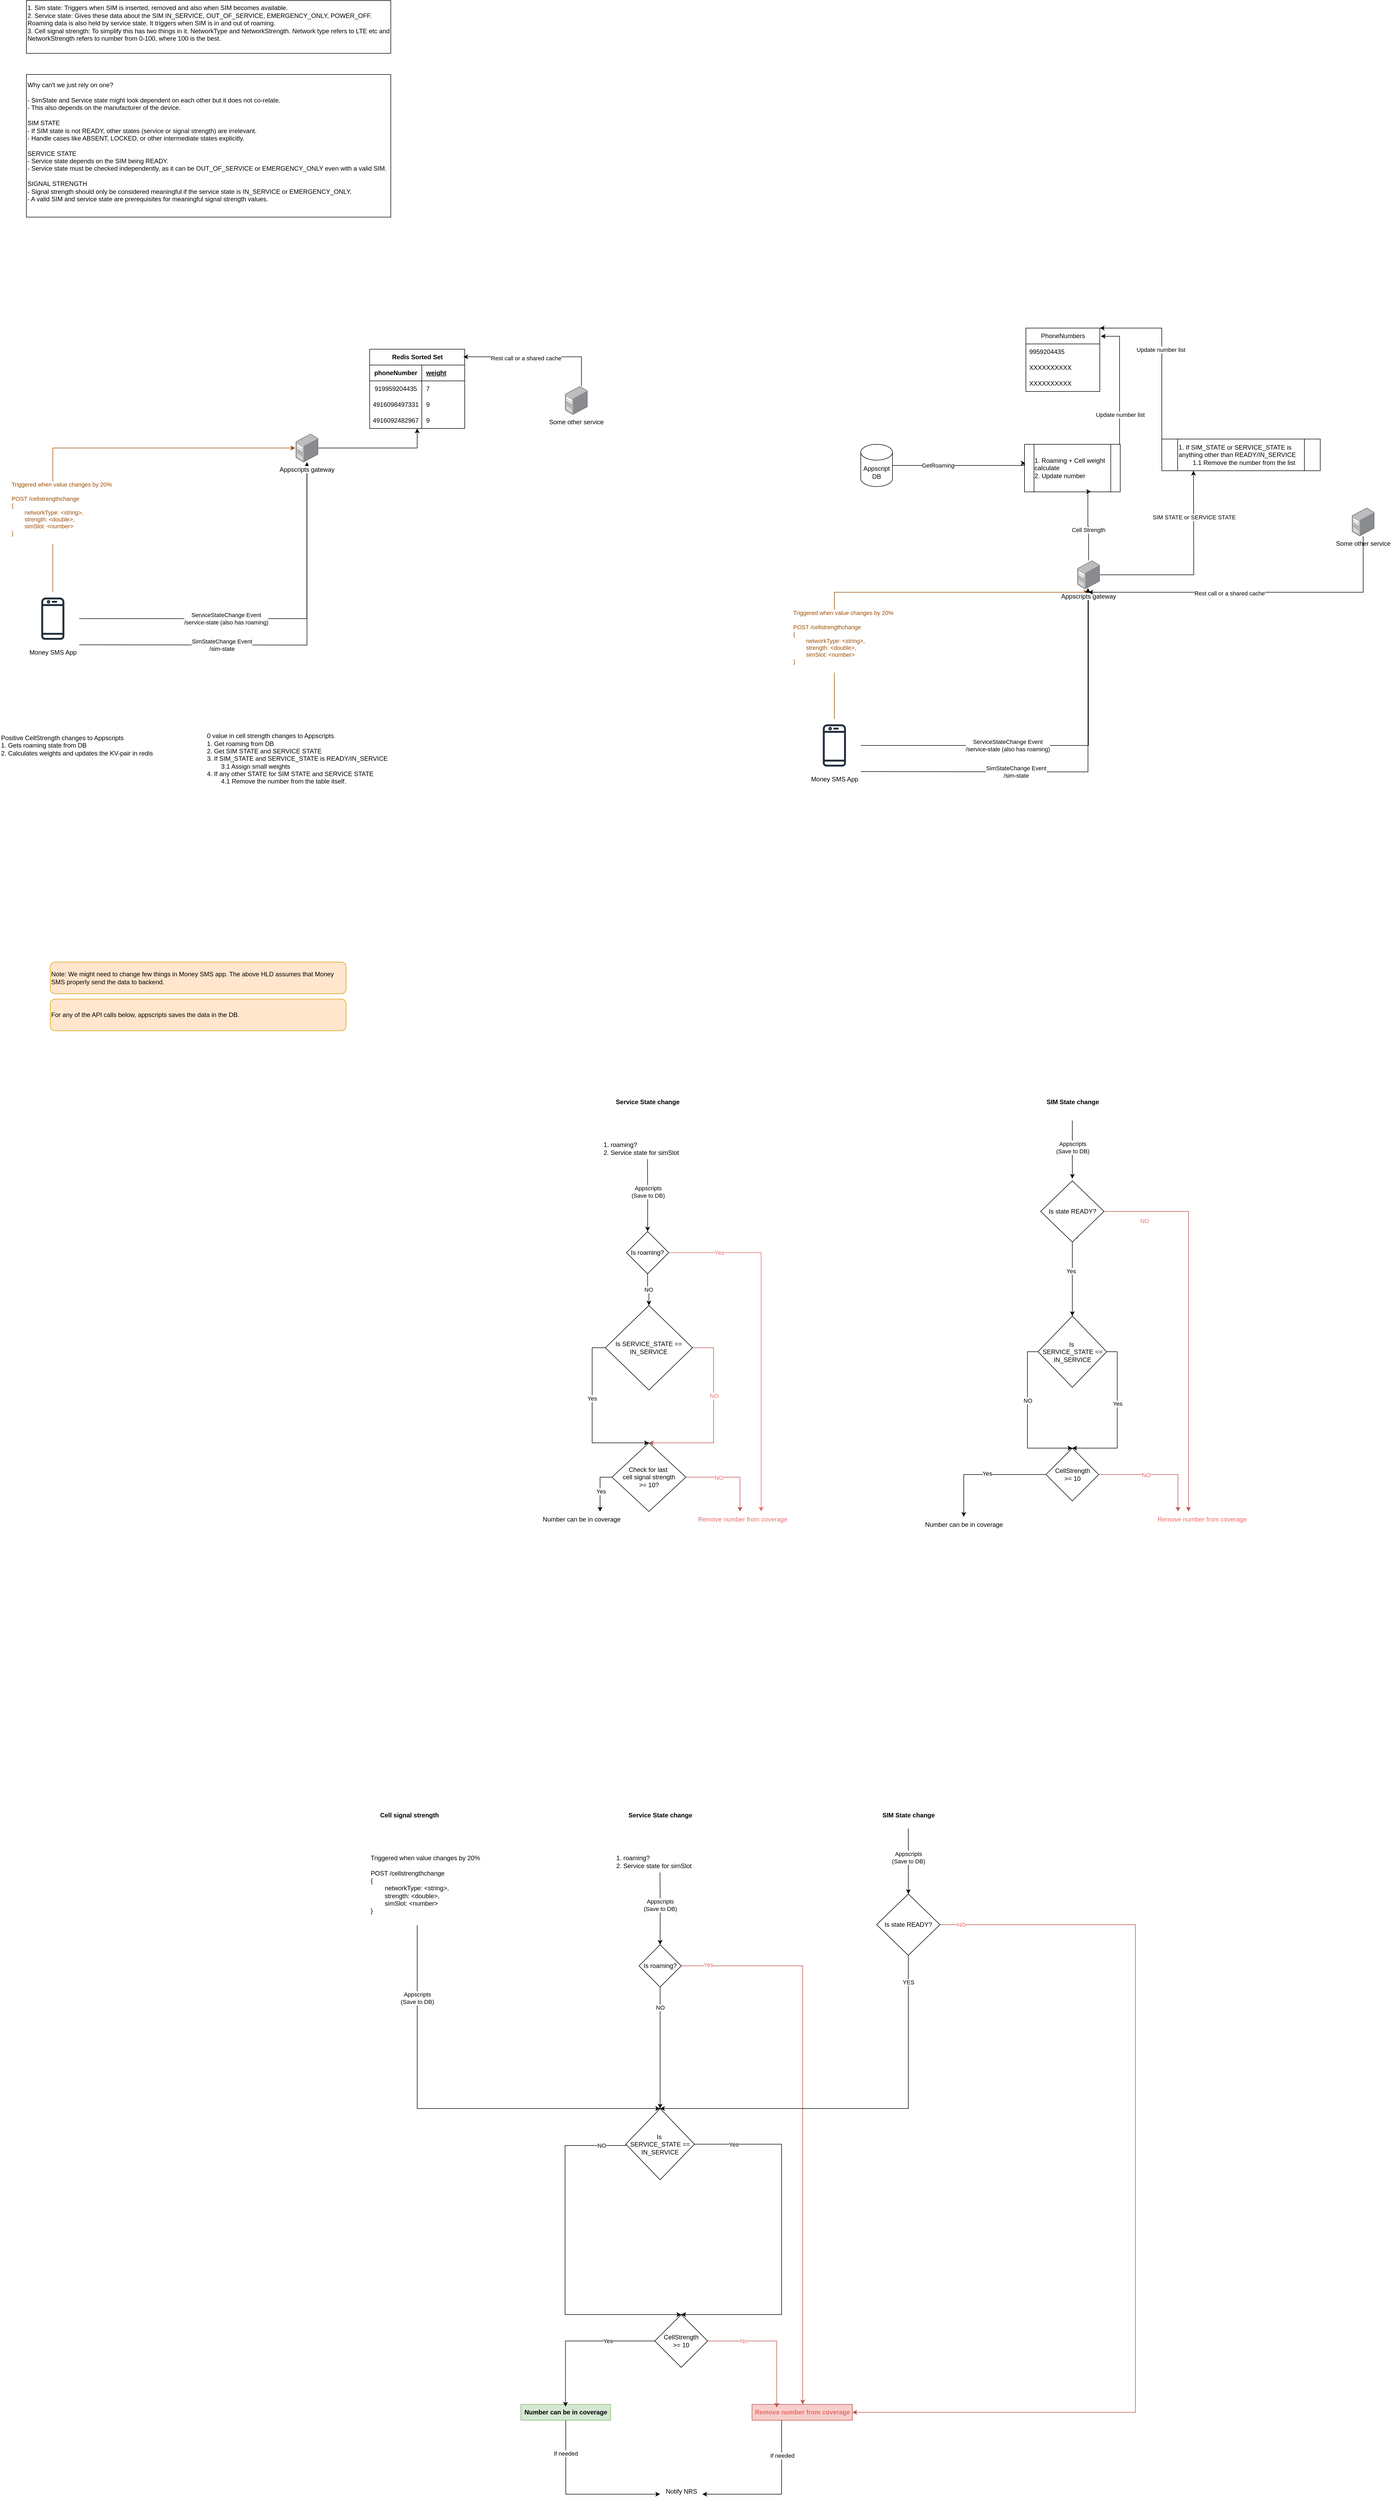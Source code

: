 <mxfile version="25.0.3">
  <diagram name="Page-1" id="AvjChgLorRrByspm1l1_">
    <mxGraphModel dx="2255" dy="2504" grid="1" gridSize="10" guides="1" tooltips="1" connect="1" arrows="1" fold="1" page="1" pageScale="1" pageWidth="827" pageHeight="1169" math="0" shadow="0">
      <root>
        <mxCell id="0" />
        <mxCell id="1" parent="0" />
        <mxCell id="H9SD5z-_cukzh-uj4NfE-2" value="" style="edgeStyle=orthogonalEdgeStyle;rounded=0;orthogonalLoop=1;jettySize=auto;html=1;fontColor=#994C00;strokeColor=#994C00;entryX=-0.023;entryY=0.5;entryDx=0;entryDy=0;entryPerimeter=0;" parent="1" target="H9SD5z-_cukzh-uj4NfE-3" edge="1">
          <mxGeometry relative="1" as="geometry">
            <mxPoint x="650" y="427" as="targetPoint" />
            <Array as="points">
              <mxPoint x="140" y="427" />
            </Array>
            <mxPoint x="140" y="700" as="sourcePoint" />
          </mxGeometry>
        </mxCell>
        <mxCell id="H9SD5z-_cukzh-uj4NfE-7" value="Triggered when value changes by 20%&lt;br&gt;&lt;br&gt;POST /cellstrengthchange&lt;br&gt;{&lt;br&gt;&amp;nbsp;&lt;span style=&quot;white-space: pre;&quot;&gt;&#x9;&lt;/span&gt;networkType: &amp;lt;string&amp;gt;,&lt;br&gt;&#x9;&lt;span style=&quot;white-space: pre;&quot;&gt;&#x9;&lt;/span&gt;strength: &amp;lt;double&amp;gt;,&lt;br&gt;&#x9;&lt;span style=&quot;white-space: pre;&quot;&gt;&#x9;&lt;/span&gt;simSlot: &amp;lt;number&amp;gt;&lt;br&gt;}&lt;div&gt;&lt;br&gt;&lt;/div&gt;" style="edgeLabel;html=1;align=left;verticalAlign=middle;resizable=0;points=[];fontColor=#994C00;" parent="H9SD5z-_cukzh-uj4NfE-2" vertex="1" connectable="0">
          <mxGeometry x="-0.574" y="2" relative="1" as="geometry">
            <mxPoint x="-78" y="5" as="offset" />
          </mxGeometry>
        </mxCell>
        <mxCell id="nSinrPZJ9kr5eliyA3m0-4" style="edgeStyle=orthogonalEdgeStyle;rounded=0;orthogonalLoop=1;jettySize=auto;html=1;" parent="1" edge="1" target="H9SD5z-_cukzh-uj4NfE-3">
          <mxGeometry relative="1" as="geometry">
            <mxPoint x="190" y="799.5" as="sourcePoint" />
            <mxPoint x="621.3" y="487.5" as="targetPoint" />
          </mxGeometry>
        </mxCell>
        <mxCell id="nSinrPZJ9kr5eliyA3m0-5" value="SimStateChange Event&lt;div&gt;/sim-state&lt;/div&gt;" style="edgeLabel;html=1;align=center;verticalAlign=middle;resizable=0;points=[];" parent="nSinrPZJ9kr5eliyA3m0-4" vertex="1" connectable="0">
          <mxGeometry x="-0.22" y="1" relative="1" as="geometry">
            <mxPoint x="-33" y="1" as="offset" />
          </mxGeometry>
        </mxCell>
        <mxCell id="nSinrPZJ9kr5eliyA3m0-7" style="edgeStyle=orthogonalEdgeStyle;rounded=0;orthogonalLoop=1;jettySize=auto;html=1;" parent="1" source="H9SD5z-_cukzh-uj4NfE-1" target="H9SD5z-_cukzh-uj4NfE-3" edge="1">
          <mxGeometry relative="1" as="geometry">
            <mxPoint x="570" y="470" as="targetPoint" />
            <Array as="points">
              <mxPoint x="621" y="750" />
            </Array>
          </mxGeometry>
        </mxCell>
        <mxCell id="nSinrPZJ9kr5eliyA3m0-8" value="ServiceStateChange Event&lt;div&gt;/service-state (also has roaming)&lt;/div&gt;" style="edgeLabel;html=1;align=center;verticalAlign=middle;resizable=0;points=[];" parent="nSinrPZJ9kr5eliyA3m0-7" vertex="1" connectable="0">
          <mxGeometry x="-0.515" y="3" relative="1" as="geometry">
            <mxPoint x="101" y="3" as="offset" />
          </mxGeometry>
        </mxCell>
        <mxCell id="H9SD5z-_cukzh-uj4NfE-1" value="Money SMS App" style="sketch=0;outlineConnect=0;gradientColor=none;strokeColor=#232F3E;fillColor=#ffffff;dashed=0;verticalLabelPosition=bottom;verticalAlign=top;align=center;html=1;aspect=fixed;shape=mxgraph.aws4.resourceIcon;resIcon=mxgraph.aws4.mobile_client;" parent="1" vertex="1">
          <mxGeometry x="90" y="700" width="100" height="100" as="geometry" />
        </mxCell>
        <mxCell id="nSinrPZJ9kr5eliyA3m0-9" style="edgeStyle=orthogonalEdgeStyle;rounded=0;orthogonalLoop=1;jettySize=auto;html=1;" parent="1" source="H9SD5z-_cukzh-uj4NfE-3" target="nSinrPZJ9kr5eliyA3m0-10" edge="1">
          <mxGeometry relative="1" as="geometry">
            <mxPoint x="621.3" y="290" as="targetPoint" />
          </mxGeometry>
        </mxCell>
        <mxCell id="H9SD5z-_cukzh-uj4NfE-3" value="Appscripts gateway" style="image;points=[];aspect=fixed;html=1;align=center;shadow=0;dashed=0;image=img/lib/allied_telesis/computer_and_terminals/Server_Desktop.svg;" parent="1" vertex="1">
          <mxGeometry x="600" y="400" width="42.6" height="54" as="geometry" />
        </mxCell>
        <mxCell id="nSinrPZJ9kr5eliyA3m0-1" value="&lt;div&gt;1. Sim state: Triggers when SIM is inserted, removed and also when SIM becomes available.&lt;/div&gt;&lt;div&gt;2. Service state: Gives these data about the SIM&amp;nbsp;IN_SERVICE, OUT_OF_SERVICE, EMERGENCY_ONLY, POWER_OFF. Roaming data is also held by service state. It triggers when SIM is in and out of roaming.&lt;/div&gt;&lt;div&gt;3. Cell signal strength: To simplify this has two things in it. NetworkType and NetworkStrength. Network type refers to LTE etc and NetworkStrength refers to number from 0-100, where 100 is the best.&lt;/div&gt;&lt;div&gt;&lt;br&gt;&lt;/div&gt;" style="rounded=0;whiteSpace=wrap;html=1;align=left;glass=0;shadow=0;" parent="1" vertex="1">
          <mxGeometry x="90" y="-420" width="690" height="100" as="geometry" />
        </mxCell>
        <mxCell id="nSinrPZJ9kr5eliyA3m0-2" value="&lt;span style=&quot;&quot;&gt;Why can&#39;t we just rely on one?&lt;/span&gt;&lt;br style=&quot;&quot;&gt;&lt;br style=&quot;&quot;&gt;&lt;span style=&quot;&quot;&gt;- SimState and Service state might look dependent on each other but it does not co-relate.&amp;nbsp;&lt;/span&gt;&lt;div style=&quot;&quot;&gt;- This also depends on the manufacturer of the device.&amp;nbsp;&lt;/div&gt;&lt;div style=&quot;&quot;&gt;&lt;div&gt;&lt;span style=&quot;background-color: initial;&quot;&gt;&lt;br&gt;&lt;/span&gt;&lt;/div&gt;&lt;div&gt;&lt;span style=&quot;background-color: initial;&quot;&gt;SIM STATE&lt;/span&gt;&lt;/div&gt;&lt;div&gt;&lt;span style=&quot;background-color: initial;&quot;&gt;- If SIM state is not READY, other states (service or signal strength) are irrelevant.&lt;/span&gt;&lt;/div&gt;&lt;div&gt;&lt;span style=&quot;white-space: normal;&quot;&gt;- Handle cases like ABSENT, LOCKED, or other intermediate states explicitly.&lt;/span&gt;&lt;/div&gt;&lt;div&gt;&lt;br&gt;SERVICE STATE&lt;/div&gt;&lt;div&gt;&lt;span style=&quot;white-space: normal;&quot;&gt;- Service state depends on the SIM being READY.&lt;/span&gt;&lt;/div&gt;&lt;div&gt;&lt;span style=&quot;white-space: normal;&quot;&gt;- Service state must be checked independently, as it can be OUT_OF_SERVICE or EMERGENCY_ONLY even with a valid SIM.&lt;/span&gt;&lt;/div&gt;&lt;div&gt;&lt;span style=&quot;white-space: normal;&quot;&gt;&lt;br&gt;&lt;/span&gt;&lt;/div&gt;&lt;div&gt;SIGNAL STRENGTH&lt;/div&gt;&lt;div&gt;&lt;span style=&quot;white-space: normal;&quot;&gt;- Signal strength should only be considered meaningful if the service state is IN_SERVICE or EMERGENCY_ONLY.&lt;/span&gt;&lt;/div&gt;&lt;div&gt;&lt;span style=&quot;white-space: normal;&quot;&gt;- A valid SIM and service state are prerequisites for meaningful signal strength values.&lt;/span&gt;&lt;/div&gt;&lt;/div&gt;&lt;div style=&quot;&quot;&gt;&lt;br&gt;&lt;/div&gt;" style="rounded=0;whiteSpace=wrap;html=1;align=left;" parent="1" vertex="1">
          <mxGeometry x="90" y="-280" width="690" height="270" as="geometry" />
        </mxCell>
        <mxCell id="nSinrPZJ9kr5eliyA3m0-10" value="Redis Sorted Set" style="shape=table;startSize=30;container=1;collapsible=1;childLayout=tableLayout;fixedRows=1;rowLines=0;fontStyle=1;align=center;resizeLast=1;html=1;" parent="1" vertex="1">
          <mxGeometry x="740" y="240" width="180" height="150" as="geometry" />
        </mxCell>
        <mxCell id="nSinrPZJ9kr5eliyA3m0-11" value="" style="shape=tableRow;horizontal=0;startSize=0;swimlaneHead=0;swimlaneBody=0;fillColor=none;collapsible=0;dropTarget=0;points=[[0,0.5],[1,0.5]];portConstraint=eastwest;top=0;left=0;right=0;bottom=1;" parent="nSinrPZJ9kr5eliyA3m0-10" vertex="1">
          <mxGeometry y="30" width="180" height="30" as="geometry" />
        </mxCell>
        <mxCell id="nSinrPZJ9kr5eliyA3m0-12" value="phoneNumber" style="shape=partialRectangle;connectable=0;fillColor=none;top=0;left=0;bottom=0;right=0;fontStyle=1;overflow=hidden;whiteSpace=wrap;html=1;" parent="nSinrPZJ9kr5eliyA3m0-11" vertex="1">
          <mxGeometry width="98.7" height="30" as="geometry">
            <mxRectangle width="98.7" height="30" as="alternateBounds" />
          </mxGeometry>
        </mxCell>
        <mxCell id="nSinrPZJ9kr5eliyA3m0-13" value="weight" style="shape=partialRectangle;connectable=0;fillColor=none;top=0;left=0;bottom=0;right=0;align=left;spacingLeft=6;fontStyle=5;overflow=hidden;whiteSpace=wrap;html=1;" parent="nSinrPZJ9kr5eliyA3m0-11" vertex="1">
          <mxGeometry x="98.7" width="81.3" height="30" as="geometry">
            <mxRectangle width="81.3" height="30" as="alternateBounds" />
          </mxGeometry>
        </mxCell>
        <mxCell id="nSinrPZJ9kr5eliyA3m0-14" value="" style="shape=tableRow;horizontal=0;startSize=0;swimlaneHead=0;swimlaneBody=0;fillColor=none;collapsible=0;dropTarget=0;points=[[0,0.5],[1,0.5]];portConstraint=eastwest;top=0;left=0;right=0;bottom=0;" parent="nSinrPZJ9kr5eliyA3m0-10" vertex="1">
          <mxGeometry y="60" width="180" height="30" as="geometry" />
        </mxCell>
        <mxCell id="nSinrPZJ9kr5eliyA3m0-15" value="919959204435" style="shape=partialRectangle;connectable=0;fillColor=none;top=0;left=0;bottom=0;right=0;editable=1;overflow=hidden;whiteSpace=wrap;html=1;" parent="nSinrPZJ9kr5eliyA3m0-14" vertex="1">
          <mxGeometry width="98.7" height="30" as="geometry">
            <mxRectangle width="98.7" height="30" as="alternateBounds" />
          </mxGeometry>
        </mxCell>
        <mxCell id="nSinrPZJ9kr5eliyA3m0-16" value="7" style="shape=partialRectangle;connectable=0;fillColor=none;top=0;left=0;bottom=0;right=0;align=left;spacingLeft=6;overflow=hidden;whiteSpace=wrap;html=1;" parent="nSinrPZJ9kr5eliyA3m0-14" vertex="1">
          <mxGeometry x="98.7" width="81.3" height="30" as="geometry">
            <mxRectangle width="81.3" height="30" as="alternateBounds" />
          </mxGeometry>
        </mxCell>
        <mxCell id="nSinrPZJ9kr5eliyA3m0-17" value="" style="shape=tableRow;horizontal=0;startSize=0;swimlaneHead=0;swimlaneBody=0;fillColor=none;collapsible=0;dropTarget=0;points=[[0,0.5],[1,0.5]];portConstraint=eastwest;top=0;left=0;right=0;bottom=0;" parent="nSinrPZJ9kr5eliyA3m0-10" vertex="1">
          <mxGeometry y="90" width="180" height="30" as="geometry" />
        </mxCell>
        <mxCell id="nSinrPZJ9kr5eliyA3m0-18" value="4916098497331" style="shape=partialRectangle;connectable=0;fillColor=none;top=0;left=0;bottom=0;right=0;editable=1;overflow=hidden;whiteSpace=wrap;html=1;" parent="nSinrPZJ9kr5eliyA3m0-17" vertex="1">
          <mxGeometry width="98.7" height="30" as="geometry">
            <mxRectangle width="98.7" height="30" as="alternateBounds" />
          </mxGeometry>
        </mxCell>
        <mxCell id="nSinrPZJ9kr5eliyA3m0-19" value="9" style="shape=partialRectangle;connectable=0;fillColor=none;top=0;left=0;bottom=0;right=0;align=left;spacingLeft=6;overflow=hidden;whiteSpace=wrap;html=1;" parent="nSinrPZJ9kr5eliyA3m0-17" vertex="1">
          <mxGeometry x="98.7" width="81.3" height="30" as="geometry">
            <mxRectangle width="81.3" height="30" as="alternateBounds" />
          </mxGeometry>
        </mxCell>
        <mxCell id="nSinrPZJ9kr5eliyA3m0-20" value="" style="shape=tableRow;horizontal=0;startSize=0;swimlaneHead=0;swimlaneBody=0;fillColor=none;collapsible=0;dropTarget=0;points=[[0,0.5],[1,0.5]];portConstraint=eastwest;top=0;left=0;right=0;bottom=0;" parent="nSinrPZJ9kr5eliyA3m0-10" vertex="1">
          <mxGeometry y="120" width="180" height="30" as="geometry" />
        </mxCell>
        <mxCell id="nSinrPZJ9kr5eliyA3m0-21" value="4916092482967" style="shape=partialRectangle;connectable=0;fillColor=none;top=0;left=0;bottom=0;right=0;editable=1;overflow=hidden;whiteSpace=wrap;html=1;" parent="nSinrPZJ9kr5eliyA3m0-20" vertex="1">
          <mxGeometry width="98.7" height="30" as="geometry">
            <mxRectangle width="98.7" height="30" as="alternateBounds" />
          </mxGeometry>
        </mxCell>
        <mxCell id="nSinrPZJ9kr5eliyA3m0-22" value="9" style="shape=partialRectangle;connectable=0;fillColor=none;top=0;left=0;bottom=0;right=0;align=left;spacingLeft=6;overflow=hidden;whiteSpace=wrap;html=1;" parent="nSinrPZJ9kr5eliyA3m0-20" vertex="1">
          <mxGeometry x="98.7" width="81.3" height="30" as="geometry">
            <mxRectangle width="81.3" height="30" as="alternateBounds" />
          </mxGeometry>
        </mxCell>
        <mxCell id="nSinrPZJ9kr5eliyA3m0-23" value="Some other service" style="image;points=[];aspect=fixed;html=1;align=center;shadow=0;dashed=0;image=img/lib/allied_telesis/computer_and_terminals/Server_Desktop.svg;" parent="1" vertex="1">
          <mxGeometry x="1110" y="310" width="42.6" height="54" as="geometry" />
        </mxCell>
        <mxCell id="nSinrPZJ9kr5eliyA3m0-24" style="edgeStyle=orthogonalEdgeStyle;rounded=0;orthogonalLoop=1;jettySize=auto;html=1;entryX=0.985;entryY=0.096;entryDx=0;entryDy=0;entryPerimeter=0;" parent="1" source="nSinrPZJ9kr5eliyA3m0-23" target="nSinrPZJ9kr5eliyA3m0-10" edge="1">
          <mxGeometry relative="1" as="geometry">
            <Array as="points">
              <mxPoint x="1141" y="254" />
            </Array>
          </mxGeometry>
        </mxCell>
        <mxCell id="nSinrPZJ9kr5eliyA3m0-25" value="Rest call or a shared cache" style="edgeLabel;html=1;align=center;verticalAlign=middle;resizable=0;points=[];" parent="nSinrPZJ9kr5eliyA3m0-24" vertex="1" connectable="0">
          <mxGeometry x="0.15" y="2" relative="1" as="geometry">
            <mxPoint as="offset" />
          </mxGeometry>
        </mxCell>
        <mxCell id="FJ7R4VYDQQkWekEegoId-1" value="" style="edgeStyle=orthogonalEdgeStyle;rounded=0;orthogonalLoop=1;jettySize=auto;html=1;fontColor=#994C00;strokeColor=#994C00;" edge="1" parent="1">
          <mxGeometry relative="1" as="geometry">
            <mxPoint x="2101" y="700" as="targetPoint" />
            <Array as="points">
              <mxPoint x="1620" y="700" />
            </Array>
            <mxPoint x="1620" y="940" as="sourcePoint" />
          </mxGeometry>
        </mxCell>
        <mxCell id="FJ7R4VYDQQkWekEegoId-2" value="Triggered when value changes by 20%&lt;br&gt;&lt;br&gt;POST /cellstrengthchange&lt;br&gt;{&lt;br&gt;&amp;nbsp;&lt;span style=&quot;white-space: pre;&quot;&gt;&#x9;&lt;/span&gt;networkType: &amp;lt;string&amp;gt;,&lt;br&gt;&#x9;&lt;span style=&quot;white-space: pre;&quot;&gt;&#x9;&lt;/span&gt;strength: &amp;lt;double&amp;gt;,&lt;br&gt;&#x9;&lt;span style=&quot;white-space: pre;&quot;&gt;&#x9;&lt;/span&gt;simSlot: &amp;lt;number&amp;gt;&lt;br&gt;}&lt;div&gt;&lt;br&gt;&lt;/div&gt;" style="edgeLabel;html=1;align=left;verticalAlign=middle;resizable=0;points=[];fontColor=#994C00;" vertex="1" connectable="0" parent="FJ7R4VYDQQkWekEegoId-1">
          <mxGeometry x="-0.574" y="2" relative="1" as="geometry">
            <mxPoint x="-78" y="5" as="offset" />
          </mxGeometry>
        </mxCell>
        <mxCell id="FJ7R4VYDQQkWekEegoId-3" style="edgeStyle=orthogonalEdgeStyle;rounded=0;orthogonalLoop=1;jettySize=auto;html=1;entryX=0.474;entryY=0.962;entryDx=0;entryDy=0;entryPerimeter=0;" edge="1" parent="1" target="FJ7R4VYDQQkWekEegoId-9">
          <mxGeometry relative="1" as="geometry">
            <mxPoint x="1670" y="1039.5" as="sourcePoint" />
            <mxPoint x="2101.3" y="727.5" as="targetPoint" />
          </mxGeometry>
        </mxCell>
        <mxCell id="FJ7R4VYDQQkWekEegoId-4" value="SimStateChange Event&lt;div&gt;/sim-state&lt;/div&gt;" style="edgeLabel;html=1;align=center;verticalAlign=middle;resizable=0;points=[];" vertex="1" connectable="0" parent="FJ7R4VYDQQkWekEegoId-3">
          <mxGeometry x="-0.22" y="1" relative="1" as="geometry">
            <mxPoint x="-10" y="1" as="offset" />
          </mxGeometry>
        </mxCell>
        <mxCell id="FJ7R4VYDQQkWekEegoId-5" style="edgeStyle=orthogonalEdgeStyle;rounded=0;orthogonalLoop=1;jettySize=auto;html=1;" edge="1" parent="1" source="FJ7R4VYDQQkWekEegoId-7" target="FJ7R4VYDQQkWekEegoId-9">
          <mxGeometry relative="1" as="geometry">
            <mxPoint x="2050" y="710" as="targetPoint" />
            <Array as="points">
              <mxPoint x="2101" y="990" />
            </Array>
          </mxGeometry>
        </mxCell>
        <mxCell id="FJ7R4VYDQQkWekEegoId-6" value="ServiceStateChange Event&lt;div&gt;/service-state (also has roaming)&lt;/div&gt;" style="edgeLabel;html=1;align=center;verticalAlign=middle;resizable=0;points=[];" vertex="1" connectable="0" parent="FJ7R4VYDQQkWekEegoId-5">
          <mxGeometry x="-0.515" y="3" relative="1" as="geometry">
            <mxPoint x="101" y="3" as="offset" />
          </mxGeometry>
        </mxCell>
        <mxCell id="FJ7R4VYDQQkWekEegoId-7" value="Money SMS App" style="sketch=0;outlineConnect=0;gradientColor=none;strokeColor=#232F3E;fillColor=#ffffff;dashed=0;verticalLabelPosition=bottom;verticalAlign=top;align=center;html=1;aspect=fixed;shape=mxgraph.aws4.resourceIcon;resIcon=mxgraph.aws4.mobile_client;" vertex="1" parent="1">
          <mxGeometry x="1570" y="940" width="100" height="100" as="geometry" />
        </mxCell>
        <mxCell id="FJ7R4VYDQQkWekEegoId-48" style="edgeStyle=orthogonalEdgeStyle;rounded=0;orthogonalLoop=1;jettySize=auto;html=1;" edge="1" parent="1" source="FJ7R4VYDQQkWekEegoId-9">
          <mxGeometry relative="1" as="geometry">
            <mxPoint x="2300" y="470" as="targetPoint" />
          </mxGeometry>
        </mxCell>
        <mxCell id="FJ7R4VYDQQkWekEegoId-50" value="SIM STATE or SERVICE STATE" style="edgeLabel;html=1;align=center;verticalAlign=middle;resizable=0;points=[];" vertex="1" connectable="0" parent="FJ7R4VYDQQkWekEegoId-48">
          <mxGeometry x="0.532" y="-1" relative="1" as="geometry">
            <mxPoint as="offset" />
          </mxGeometry>
        </mxCell>
        <mxCell id="FJ7R4VYDQQkWekEegoId-9" value="Appscripts gateway" style="image;points=[];aspect=fixed;html=1;align=center;shadow=0;dashed=0;image=img/lib/allied_telesis/computer_and_terminals/Server_Desktop.svg;" vertex="1" parent="1">
          <mxGeometry x="2080" y="640" width="42.6" height="54" as="geometry" />
        </mxCell>
        <mxCell id="FJ7R4VYDQQkWekEegoId-23" value="Some other service" style="image;points=[];aspect=fixed;html=1;align=center;shadow=0;dashed=0;image=img/lib/allied_telesis/computer_and_terminals/Server_Desktop.svg;" vertex="1" parent="1">
          <mxGeometry x="2600" y="540" width="42.6" height="54" as="geometry" />
        </mxCell>
        <mxCell id="FJ7R4VYDQQkWekEegoId-24" style="edgeStyle=orthogonalEdgeStyle;rounded=0;orthogonalLoop=1;jettySize=auto;html=1;" edge="1" parent="1" source="FJ7R4VYDQQkWekEegoId-23">
          <mxGeometry relative="1" as="geometry">
            <Array as="points">
              <mxPoint x="2621" y="700" />
            </Array>
            <mxPoint x="2101" y="700" as="targetPoint" />
          </mxGeometry>
        </mxCell>
        <mxCell id="FJ7R4VYDQQkWekEegoId-25" value="Rest call or a shared cache" style="edgeLabel;html=1;align=center;verticalAlign=middle;resizable=0;points=[];" vertex="1" connectable="0" parent="FJ7R4VYDQQkWekEegoId-24">
          <mxGeometry x="0.15" y="2" relative="1" as="geometry">
            <mxPoint as="offset" />
          </mxGeometry>
        </mxCell>
        <mxCell id="FJ7R4VYDQQkWekEegoId-27" value="PhoneNumbers" style="swimlane;fontStyle=0;childLayout=stackLayout;horizontal=1;startSize=30;horizontalStack=0;resizeParent=1;resizeParentMax=0;resizeLast=0;collapsible=1;marginBottom=0;whiteSpace=wrap;html=1;" vertex="1" parent="1">
          <mxGeometry x="1982.6" y="200" width="140" height="120" as="geometry" />
        </mxCell>
        <mxCell id="FJ7R4VYDQQkWekEegoId-28" value="9959204435" style="text;strokeColor=none;fillColor=none;align=left;verticalAlign=middle;spacingLeft=4;spacingRight=4;overflow=hidden;points=[[0,0.5],[1,0.5]];portConstraint=eastwest;rotatable=0;whiteSpace=wrap;html=1;" vertex="1" parent="FJ7R4VYDQQkWekEegoId-27">
          <mxGeometry y="30" width="140" height="30" as="geometry" />
        </mxCell>
        <mxCell id="FJ7R4VYDQQkWekEegoId-29" value="XXXXXXXXXX" style="text;strokeColor=none;fillColor=none;align=left;verticalAlign=middle;spacingLeft=4;spacingRight=4;overflow=hidden;points=[[0,0.5],[1,0.5]];portConstraint=eastwest;rotatable=0;whiteSpace=wrap;html=1;" vertex="1" parent="FJ7R4VYDQQkWekEegoId-27">
          <mxGeometry y="60" width="140" height="30" as="geometry" />
        </mxCell>
        <mxCell id="FJ7R4VYDQQkWekEegoId-30" value="XXXXXXXXXX" style="text;strokeColor=none;fillColor=none;align=left;verticalAlign=middle;spacingLeft=4;spacingRight=4;overflow=hidden;points=[[0,0.5],[1,0.5]];portConstraint=eastwest;rotatable=0;whiteSpace=wrap;html=1;" vertex="1" parent="FJ7R4VYDQQkWekEegoId-27">
          <mxGeometry y="90" width="140" height="30" as="geometry" />
        </mxCell>
        <mxCell id="FJ7R4VYDQQkWekEegoId-32" style="edgeStyle=orthogonalEdgeStyle;rounded=0;orthogonalLoop=1;jettySize=auto;html=1;entryX=0.011;entryY=0.394;entryDx=0;entryDy=0;entryPerimeter=0;" edge="1" parent="1" source="FJ7R4VYDQQkWekEegoId-31" target="FJ7R4VYDQQkWekEegoId-33">
          <mxGeometry relative="1" as="geometry">
            <mxPoint x="2120" y="550" as="targetPoint" />
            <Array as="points">
              <mxPoint x="1979" y="460" />
              <mxPoint x="1979" y="456" />
            </Array>
          </mxGeometry>
        </mxCell>
        <mxCell id="FJ7R4VYDQQkWekEegoId-34" value="GetRoaming" style="edgeLabel;html=1;align=center;verticalAlign=middle;resizable=0;points=[];" vertex="1" connectable="0" parent="FJ7R4VYDQQkWekEegoId-32">
          <mxGeometry x="-0.147" relative="1" as="geometry">
            <mxPoint x="-24" as="offset" />
          </mxGeometry>
        </mxCell>
        <mxCell id="FJ7R4VYDQQkWekEegoId-31" value="Appscript DB" style="shape=cylinder3;whiteSpace=wrap;html=1;boundedLbl=1;backgroundOutline=1;size=15;" vertex="1" parent="1">
          <mxGeometry x="1670" y="420" width="60" height="80" as="geometry" />
        </mxCell>
        <mxCell id="FJ7R4VYDQQkWekEegoId-33" value="&lt;div style=&quot;text-align: left;&quot;&gt;&lt;span style=&quot;background-color: initial;&quot;&gt;1. Roaming + Cell weight calculate&lt;/span&gt;&lt;/div&gt;&lt;div style=&quot;text-align: left;&quot;&gt;2. Update number&lt;/div&gt;" style="shape=process;whiteSpace=wrap;html=1;backgroundOutline=1;" vertex="1" parent="1">
          <mxGeometry x="1980" y="420" width="181.3" height="90" as="geometry" />
        </mxCell>
        <mxCell id="FJ7R4VYDQQkWekEegoId-38" style="edgeStyle=orthogonalEdgeStyle;rounded=0;orthogonalLoop=1;jettySize=auto;html=1;entryX=1.014;entryY=0.129;entryDx=0;entryDy=0;entryPerimeter=0;" edge="1" parent="1" source="FJ7R4VYDQQkWekEegoId-33" target="FJ7R4VYDQQkWekEegoId-27">
          <mxGeometry relative="1" as="geometry">
            <Array as="points">
              <mxPoint x="2160" y="216" />
            </Array>
          </mxGeometry>
        </mxCell>
        <mxCell id="FJ7R4VYDQQkWekEegoId-39" value="Update number list" style="edgeLabel;html=1;align=center;verticalAlign=middle;resizable=0;points=[];" vertex="1" connectable="0" parent="FJ7R4VYDQQkWekEegoId-38">
          <mxGeometry x="0.049" y="-3" relative="1" as="geometry">
            <mxPoint x="-2" y="70" as="offset" />
          </mxGeometry>
        </mxCell>
        <mxCell id="FJ7R4VYDQQkWekEegoId-42" style="edgeStyle=orthogonalEdgeStyle;rounded=0;orthogonalLoop=1;jettySize=auto;html=1;entryX=0.695;entryY=0.994;entryDx=0;entryDy=0;entryPerimeter=0;" edge="1" parent="1" source="FJ7R4VYDQQkWekEegoId-9" target="FJ7R4VYDQQkWekEegoId-33">
          <mxGeometry relative="1" as="geometry">
            <Array as="points">
              <mxPoint x="2101" y="575" />
              <mxPoint x="2100" y="575" />
              <mxPoint x="2100" y="510" />
            </Array>
          </mxGeometry>
        </mxCell>
        <mxCell id="FJ7R4VYDQQkWekEegoId-43" value="Cell Strength" style="edgeLabel;html=1;align=center;verticalAlign=middle;resizable=0;points=[];" vertex="1" connectable="0" parent="FJ7R4VYDQQkWekEegoId-42">
          <mxGeometry x="-0.15" y="1" relative="1" as="geometry">
            <mxPoint as="offset" />
          </mxGeometry>
        </mxCell>
        <mxCell id="FJ7R4VYDQQkWekEegoId-45" value="Positive CellStrength changes to Appscripts&lt;div&gt;1. Gets roaming state from DB&lt;/div&gt;&lt;div&gt;2. Calculates weights and updates the KV-pair in redis&lt;/div&gt;" style="text;html=1;align=left;verticalAlign=middle;resizable=0;points=[];autosize=1;strokeColor=none;fillColor=none;" vertex="1" parent="1">
          <mxGeometry x="40" y="960" width="310" height="60" as="geometry" />
        </mxCell>
        <mxCell id="FJ7R4VYDQQkWekEegoId-47" value="0 value in cell strength changes to Appscripts.&lt;div&gt;1. Get roaming from DB&lt;/div&gt;&lt;div&gt;2. Get SIM STATE and SERVICE STATE&lt;/div&gt;&lt;div&gt;3. If SIM_STATE and SERVICE_STATE is READY/IN_SERVICE&lt;/div&gt;&lt;div&gt;&lt;span style=&quot;white-space: pre;&quot;&gt;&#x9;&lt;/span&gt;3.1 Assign small weights&lt;br&gt;&lt;/div&gt;&lt;div&gt;4. If any other STATE for SIM STATE and SERVICE STATE&lt;/div&gt;&lt;div&gt;&lt;span style=&quot;white-space: pre;&quot;&gt;&#x9;&lt;/span&gt;4.1 Remove the number from the table itself.&lt;br&gt;&lt;/div&gt;" style="text;html=1;align=left;verticalAlign=middle;resizable=0;points=[];autosize=1;strokeColor=none;fillColor=none;" vertex="1" parent="1">
          <mxGeometry x="430" y="960" width="370" height="110" as="geometry" />
        </mxCell>
        <mxCell id="FJ7R4VYDQQkWekEegoId-51" style="edgeStyle=orthogonalEdgeStyle;rounded=0;orthogonalLoop=1;jettySize=auto;html=1;exitX=0;exitY=0;exitDx=0;exitDy=0;entryX=1;entryY=0;entryDx=0;entryDy=0;" edge="1" parent="1" source="FJ7R4VYDQQkWekEegoId-49" target="FJ7R4VYDQQkWekEegoId-27">
          <mxGeometry relative="1" as="geometry">
            <Array as="points">
              <mxPoint x="2240" y="200" />
            </Array>
          </mxGeometry>
        </mxCell>
        <mxCell id="FJ7R4VYDQQkWekEegoId-52" value="Update number list" style="edgeLabel;html=1;align=center;verticalAlign=middle;resizable=0;points=[];" vertex="1" connectable="0" parent="FJ7R4VYDQQkWekEegoId-51">
          <mxGeometry x="0.032" y="2" relative="1" as="geometry">
            <mxPoint as="offset" />
          </mxGeometry>
        </mxCell>
        <mxCell id="FJ7R4VYDQQkWekEegoId-49" value="1. If SIM_STATE or SERVICE_STATE is anything other than READY/IN_SERVICE&amp;nbsp;&lt;div&gt;&lt;span style=&quot;white-space: pre;&quot;&gt;&#x9;&lt;/span&gt;1.1 Remove the number from the list&lt;br&gt;&lt;/div&gt;" style="shape=process;whiteSpace=wrap;html=1;backgroundOutline=1;align=left;" vertex="1" parent="1">
          <mxGeometry x="2240" y="410" width="300" height="60" as="geometry" />
        </mxCell>
        <mxCell id="FJ7R4VYDQQkWekEegoId-54" value="Note: We might need to change few things in Money SMS app. The above HLD assumes that Money SMS properly send the data to backend." style="rounded=1;whiteSpace=wrap;html=1;fillColor=#ffe6cc;strokeColor=#d79b00;align=left;" vertex="1" parent="1">
          <mxGeometry x="135.3" y="1400" width="560" height="60" as="geometry" />
        </mxCell>
        <mxCell id="FJ7R4VYDQQkWekEegoId-68" style="edgeStyle=orthogonalEdgeStyle;rounded=0;orthogonalLoop=1;jettySize=auto;html=1;" edge="1" parent="1" target="FJ7R4VYDQQkWekEegoId-198" source="FJ7R4VYDQQkWekEegoId-72">
          <mxGeometry relative="1" as="geometry">
            <mxPoint x="580.3" y="3330" as="targetPoint" />
            <mxPoint x="580.3" y="3160" as="sourcePoint" />
            <Array as="points">
              <mxPoint x="830" y="3570" />
            </Array>
          </mxGeometry>
        </mxCell>
        <mxCell id="FJ7R4VYDQQkWekEegoId-69" value="Appscripts&lt;div&gt;(Save to DB)&lt;/div&gt;" style="edgeLabel;html=1;align=center;verticalAlign=middle;resizable=0;points=[];" vertex="1" connectable="0" parent="FJ7R4VYDQQkWekEegoId-68">
          <mxGeometry x="-0.193" y="-2" relative="1" as="geometry">
            <mxPoint x="2" y="-188" as="offset" />
          </mxGeometry>
        </mxCell>
        <mxCell id="FJ7R4VYDQQkWekEegoId-71" value="Cell signal strength" style="text;html=1;align=center;verticalAlign=middle;resizable=0;points=[];autosize=1;strokeColor=none;fillColor=none;fontStyle=1" vertex="1" parent="1">
          <mxGeometry x="750" y="3000" width="130" height="30" as="geometry" />
        </mxCell>
        <mxCell id="FJ7R4VYDQQkWekEegoId-72" value="&lt;div&gt;Triggered when value changes by 20%&lt;/div&gt;&lt;div&gt;&lt;br&gt;&lt;/div&gt;&lt;div&gt;POST /cellstrengthchange&lt;/div&gt;&lt;div&gt;{&lt;/div&gt;&lt;div&gt;&amp;nbsp;&lt;span style=&quot;white-space-collapse: preserve;&quot;&gt;&#x9;&lt;/span&gt;networkType: &amp;lt;string&amp;gt;,&lt;/div&gt;&lt;div&gt;&lt;span style=&quot;white-space-collapse: collapse;&quot;&gt;&lt;span style=&quot;white-space-collapse: preserve;&quot;&gt;&#x9;&lt;/span&gt;strength: &amp;lt;double&amp;gt;,&lt;/span&gt;&lt;/div&gt;&lt;div&gt;&lt;span style=&quot;white-space-collapse: collapse;&quot;&gt;&lt;span style=&quot;white-space-collapse: preserve;&quot;&gt;&#x9;&lt;/span&gt;simSlot: &amp;lt;number&amp;gt;&lt;/span&gt;&lt;/div&gt;&lt;div&gt;}&lt;/div&gt;&lt;div&gt;&lt;br&gt;&lt;/div&gt;" style="text;html=1;align=left;verticalAlign=middle;resizable=0;points=[];autosize=1;strokeColor=none;fillColor=none;" vertex="1" parent="1">
          <mxGeometry x="740" y="3083" width="230" height="140" as="geometry" />
        </mxCell>
        <mxCell id="FJ7R4VYDQQkWekEegoId-162" value="" style="edgeStyle=orthogonalEdgeStyle;rounded=0;orthogonalLoop=1;jettySize=auto;html=1;" edge="1" parent="1" target="FJ7R4VYDQQkWekEegoId-161">
          <mxGeometry relative="1" as="geometry">
            <mxPoint x="-90" y="2130" as="sourcePoint" />
          </mxGeometry>
        </mxCell>
        <mxCell id="FJ7R4VYDQQkWekEegoId-102" style="edgeStyle=orthogonalEdgeStyle;rounded=0;orthogonalLoop=1;jettySize=auto;html=1;entryX=0.5;entryY=0;entryDx=0;entryDy=0;" edge="1" parent="1" target="FJ7R4VYDQQkWekEegoId-108">
          <mxGeometry relative="1" as="geometry">
            <mxPoint x="1266.3" y="1900" as="targetPoint" />
            <mxPoint x="1266.04" y="1773" as="sourcePoint" />
          </mxGeometry>
        </mxCell>
        <mxCell id="FJ7R4VYDQQkWekEegoId-107" value="Appscripts&lt;div&gt;(Save to DB)&lt;/div&gt;" style="edgeLabel;html=1;align=center;verticalAlign=middle;resizable=0;points=[];" vertex="1" connectable="0" parent="FJ7R4VYDQQkWekEegoId-102">
          <mxGeometry x="-0.177" relative="1" as="geometry">
            <mxPoint y="5" as="offset" />
          </mxGeometry>
        </mxCell>
        <mxCell id="FJ7R4VYDQQkWekEegoId-101" value="Service State change" style="text;html=1;align=center;verticalAlign=middle;resizable=0;points=[];autosize=1;strokeColor=none;fillColor=none;fontStyle=1" vertex="1" parent="1">
          <mxGeometry x="1196.3" y="1650" width="140" height="30" as="geometry" />
        </mxCell>
        <mxCell id="FJ7R4VYDQQkWekEegoId-105" value="1. roaming?&lt;div&gt;2. Service state for simSlot&lt;/div&gt;" style="text;html=1;align=left;verticalAlign=middle;resizable=0;points=[];autosize=1;strokeColor=none;fillColor=none;" vertex="1" parent="1">
          <mxGeometry x="1181.3" y="1733" width="170" height="40" as="geometry" />
        </mxCell>
        <mxCell id="FJ7R4VYDQQkWekEegoId-109" style="edgeStyle=orthogonalEdgeStyle;rounded=0;orthogonalLoop=1;jettySize=auto;html=1;fontColor=#EA6B66;strokeColor=#EA6B66;" edge="1" parent="1" source="FJ7R4VYDQQkWekEegoId-108" target="FJ7R4VYDQQkWekEegoId-124">
          <mxGeometry relative="1" as="geometry">
            <mxPoint x="1846.247" y="2080" as="targetPoint" />
            <Array as="points">
              <mxPoint x="1481.3" y="1950" />
            </Array>
          </mxGeometry>
        </mxCell>
        <mxCell id="FJ7R4VYDQQkWekEegoId-110" value="Yes" style="edgeLabel;html=1;align=center;verticalAlign=middle;resizable=0;points=[];fontColor=#EA6B66;" vertex="1" connectable="0" parent="FJ7R4VYDQQkWekEegoId-109">
          <mxGeometry x="-0.068" y="-3" relative="1" as="geometry">
            <mxPoint x="-77" y="-135" as="offset" />
          </mxGeometry>
        </mxCell>
        <mxCell id="FJ7R4VYDQQkWekEegoId-159" style="edgeStyle=orthogonalEdgeStyle;rounded=0;orthogonalLoop=1;jettySize=auto;html=1;exitX=0.5;exitY=1;exitDx=0;exitDy=0;" edge="1" parent="1" source="FJ7R4VYDQQkWekEegoId-108" target="FJ7R4VYDQQkWekEegoId-114">
          <mxGeometry relative="1" as="geometry" />
        </mxCell>
        <mxCell id="FJ7R4VYDQQkWekEegoId-160" value="NO" style="edgeLabel;html=1;align=center;verticalAlign=middle;resizable=0;points=[];" vertex="1" connectable="0" parent="FJ7R4VYDQQkWekEegoId-159">
          <mxGeometry x="0.008" relative="1" as="geometry">
            <mxPoint as="offset" />
          </mxGeometry>
        </mxCell>
        <mxCell id="FJ7R4VYDQQkWekEegoId-108" value="Is roaming?" style="rhombus;whiteSpace=wrap;html=1;" vertex="1" parent="1">
          <mxGeometry x="1226.3" y="1910" width="80" height="80" as="geometry" />
        </mxCell>
        <mxCell id="FJ7R4VYDQQkWekEegoId-122" style="edgeStyle=orthogonalEdgeStyle;rounded=0;orthogonalLoop=1;jettySize=auto;html=1;exitX=1;exitY=0.5;exitDx=0;exitDy=0;fillColor=#f8cecc;strokeColor=#b85450;entryX=0.5;entryY=0;entryDx=0;entryDy=0;" edge="1" parent="1" source="FJ7R4VYDQQkWekEegoId-114" target="FJ7R4VYDQQkWekEegoId-120">
          <mxGeometry relative="1" as="geometry">
            <mxPoint x="1731.3" y="2260" as="targetPoint" />
            <Array as="points">
              <mxPoint x="1391.3" y="2130" />
              <mxPoint x="1391.3" y="2310" />
            </Array>
          </mxGeometry>
        </mxCell>
        <mxCell id="FJ7R4VYDQQkWekEegoId-123" value="NO" style="edgeLabel;html=1;align=center;verticalAlign=middle;resizable=0;points=[];fontColor=#EA6B66;" vertex="1" connectable="0" parent="FJ7R4VYDQQkWekEegoId-122">
          <mxGeometry x="-0.238" relative="1" as="geometry">
            <mxPoint as="offset" />
          </mxGeometry>
        </mxCell>
        <mxCell id="FJ7R4VYDQQkWekEegoId-157" style="edgeStyle=orthogonalEdgeStyle;rounded=0;orthogonalLoop=1;jettySize=auto;html=1;" edge="1" parent="1" source="FJ7R4VYDQQkWekEegoId-114" target="FJ7R4VYDQQkWekEegoId-120">
          <mxGeometry relative="1" as="geometry">
            <Array as="points">
              <mxPoint x="1161.3" y="2130" />
              <mxPoint x="1161.3" y="2310" />
            </Array>
          </mxGeometry>
        </mxCell>
        <mxCell id="FJ7R4VYDQQkWekEegoId-158" value="Yes" style="edgeLabel;html=1;align=center;verticalAlign=middle;resizable=0;points=[];" vertex="1" connectable="0" parent="FJ7R4VYDQQkWekEegoId-157">
          <mxGeometry x="-0.229" y="-1" relative="1" as="geometry">
            <mxPoint as="offset" />
          </mxGeometry>
        </mxCell>
        <mxCell id="FJ7R4VYDQQkWekEegoId-114" value="Is SERVICE_STATE == IN_SERVICE" style="rhombus;whiteSpace=wrap;html=1;" vertex="1" parent="1">
          <mxGeometry x="1186.3" y="2050" width="165" height="160" as="geometry" />
        </mxCell>
        <mxCell id="FJ7R4VYDQQkWekEegoId-127" style="edgeStyle=orthogonalEdgeStyle;rounded=0;orthogonalLoop=1;jettySize=auto;html=1;fillColor=#f8cecc;strokeColor=#b85450;" edge="1" parent="1" target="FJ7R4VYDQQkWekEegoId-124">
          <mxGeometry relative="1" as="geometry">
            <mxPoint x="1328.031" y="2375" as="sourcePoint" />
            <mxPoint x="1441.3" y="2430" as="targetPoint" />
            <Array as="points">
              <mxPoint x="1441.3" y="2375" />
            </Array>
          </mxGeometry>
        </mxCell>
        <mxCell id="FJ7R4VYDQQkWekEegoId-128" value="NO" style="edgeLabel;html=1;align=center;verticalAlign=middle;resizable=0;points=[];fontColor=#EA6B66;" vertex="1" connectable="0" parent="FJ7R4VYDQQkWekEegoId-127">
          <mxGeometry x="-0.189" y="-1" relative="1" as="geometry">
            <mxPoint as="offset" />
          </mxGeometry>
        </mxCell>
        <mxCell id="FJ7R4VYDQQkWekEegoId-155" style="edgeStyle=orthogonalEdgeStyle;rounded=0;orthogonalLoop=1;jettySize=auto;html=1;" edge="1" parent="1" source="FJ7R4VYDQQkWekEegoId-120" target="FJ7R4VYDQQkWekEegoId-126">
          <mxGeometry relative="1" as="geometry">
            <Array as="points">
              <mxPoint x="1176.3" y="2375" />
            </Array>
          </mxGeometry>
        </mxCell>
        <mxCell id="FJ7R4VYDQQkWekEegoId-156" value="Yes" style="edgeLabel;html=1;align=center;verticalAlign=middle;resizable=0;points=[];" vertex="1" connectable="0" parent="FJ7R4VYDQQkWekEegoId-155">
          <mxGeometry x="0.13" y="1" relative="1" as="geometry">
            <mxPoint as="offset" />
          </mxGeometry>
        </mxCell>
        <mxCell id="FJ7R4VYDQQkWekEegoId-120" value="Check for last&amp;nbsp;&lt;div&gt;cell signal strength&lt;/div&gt;&lt;div&gt;&amp;gt;= 10?&lt;/div&gt;" style="rhombus;whiteSpace=wrap;html=1;" vertex="1" parent="1">
          <mxGeometry x="1198.8" y="2310" width="140" height="130" as="geometry" />
        </mxCell>
        <mxCell id="FJ7R4VYDQQkWekEegoId-124" value="&lt;font color=&quot;#ea6b66&quot;&gt;Remove number from coverage&lt;/font&gt;" style="text;html=1;align=center;verticalAlign=middle;resizable=0;points=[];autosize=1;strokeColor=none;fillColor=none;" vertex="1" parent="1">
          <mxGeometry x="1351.3" y="2440" width="190" height="30" as="geometry" />
        </mxCell>
        <mxCell id="FJ7R4VYDQQkWekEegoId-126" value="Number can be in coverage" style="text;html=1;align=center;verticalAlign=middle;resizable=0;points=[];autosize=1;strokeColor=none;fillColor=none;" vertex="1" parent="1">
          <mxGeometry x="1056.3" y="2440" width="170" height="30" as="geometry" />
        </mxCell>
        <mxCell id="FJ7R4VYDQQkWekEegoId-129" value="SIM State change" style="text;html=1;align=center;verticalAlign=middle;resizable=0;points=[];autosize=1;strokeColor=none;fillColor=none;fontStyle=1" vertex="1" parent="1">
          <mxGeometry x="2010.55" y="1650" width="120" height="30" as="geometry" />
        </mxCell>
        <mxCell id="FJ7R4VYDQQkWekEegoId-130" value="" style="endArrow=classic;html=1;rounded=0;" edge="1" parent="1">
          <mxGeometry width="50" height="50" relative="1" as="geometry">
            <mxPoint x="2070.55" y="1700" as="sourcePoint" />
            <mxPoint x="2070.55" y="1810" as="targetPoint" />
          </mxGeometry>
        </mxCell>
        <mxCell id="FJ7R4VYDQQkWekEegoId-131" value="Appscripts&lt;div&gt;(Save to DB)&lt;/div&gt;" style="edgeLabel;html=1;align=center;verticalAlign=middle;resizable=0;points=[];" vertex="1" connectable="0" parent="FJ7R4VYDQQkWekEegoId-130">
          <mxGeometry x="-0.412" y="-1" relative="1" as="geometry">
            <mxPoint x="1" y="18" as="offset" />
          </mxGeometry>
        </mxCell>
        <mxCell id="FJ7R4VYDQQkWekEegoId-132" value="For any of the API calls below, appscripts saves the data in the DB." style="rounded=1;whiteSpace=wrap;html=1;fillColor=#ffe6cc;strokeColor=#d79b00;align=left;" vertex="1" parent="1">
          <mxGeometry x="135.3" y="1470" width="560" height="60" as="geometry" />
        </mxCell>
        <mxCell id="FJ7R4VYDQQkWekEegoId-135" style="edgeStyle=orthogonalEdgeStyle;rounded=0;orthogonalLoop=1;jettySize=auto;html=1;exitX=1;exitY=0.5;exitDx=0;exitDy=0;entryX=0.5;entryY=0;entryDx=0;entryDy=0;" edge="1" parent="1" source="FJ7R4VYDQQkWekEegoId-133" target="FJ7R4VYDQQkWekEegoId-139">
          <mxGeometry relative="1" as="geometry">
            <mxPoint x="2470.55" y="1980" as="targetPoint" />
            <Array as="points">
              <mxPoint x="2070.55" y="1872" />
            </Array>
          </mxGeometry>
        </mxCell>
        <mxCell id="FJ7R4VYDQQkWekEegoId-136" value="YES" style="edgeLabel;html=1;align=center;verticalAlign=middle;resizable=0;points=[];" vertex="1" connectable="0" parent="FJ7R4VYDQQkWekEegoId-135">
          <mxGeometry x="-0.171" relative="1" as="geometry">
            <mxPoint x="-1" as="offset" />
          </mxGeometry>
        </mxCell>
        <mxCell id="FJ7R4VYDQQkWekEegoId-154" value="Yes" style="edgeLabel;html=1;align=center;verticalAlign=middle;resizable=0;points=[];" vertex="1" connectable="0" parent="FJ7R4VYDQQkWekEegoId-135">
          <mxGeometry x="0.341" y="-3" relative="1" as="geometry">
            <mxPoint as="offset" />
          </mxGeometry>
        </mxCell>
        <mxCell id="FJ7R4VYDQQkWekEegoId-137" style="edgeStyle=orthogonalEdgeStyle;rounded=0;orthogonalLoop=1;jettySize=auto;html=1;fillColor=#f8cecc;strokeColor=#b85450;" edge="1" parent="1" source="FJ7R4VYDQQkWekEegoId-133" target="FJ7R4VYDQQkWekEegoId-147">
          <mxGeometry relative="1" as="geometry">
            <mxPoint x="2315.617" y="2030" as="targetPoint" />
            <Array as="points">
              <mxPoint x="2290.55" y="1872" />
            </Array>
          </mxGeometry>
        </mxCell>
        <mxCell id="FJ7R4VYDQQkWekEegoId-138" value="NO" style="edgeLabel;html=1;align=center;verticalAlign=middle;resizable=0;points=[];fontColor=#EA6B66;" vertex="1" connectable="0" parent="FJ7R4VYDQQkWekEegoId-137">
          <mxGeometry x="-0.445" y="-4" relative="1" as="geometry">
            <mxPoint x="-80" y="-24" as="offset" />
          </mxGeometry>
        </mxCell>
        <mxCell id="FJ7R4VYDQQkWekEegoId-133" value="Is state READY?" style="rhombus;whiteSpace=wrap;html=1;" vertex="1" parent="1">
          <mxGeometry x="2010.55" y="1814" width="120" height="116" as="geometry" />
        </mxCell>
        <mxCell id="FJ7R4VYDQQkWekEegoId-140" value="NO" style="edgeStyle=orthogonalEdgeStyle;rounded=0;orthogonalLoop=1;jettySize=auto;html=1;exitX=0;exitY=0.5;exitDx=0;exitDy=0;" edge="1" parent="1" source="FJ7R4VYDQQkWekEegoId-139" target="FJ7R4VYDQQkWekEegoId-144">
          <mxGeometry x="-0.217" relative="1" as="geometry">
            <mxPoint x="1950.55" y="2330" as="targetPoint" />
            <Array as="points">
              <mxPoint x="1985.55" y="2137" />
              <mxPoint x="1985.55" y="2320" />
            </Array>
            <mxPoint as="offset" />
          </mxGeometry>
        </mxCell>
        <mxCell id="FJ7R4VYDQQkWekEegoId-142" style="edgeStyle=orthogonalEdgeStyle;rounded=0;orthogonalLoop=1;jettySize=auto;html=1;exitX=1;exitY=0.5;exitDx=0;exitDy=0;" edge="1" parent="1" source="FJ7R4VYDQQkWekEegoId-139" target="FJ7R4VYDQQkWekEegoId-144">
          <mxGeometry relative="1" as="geometry">
            <mxPoint x="2210.55" y="2340" as="targetPoint" />
            <Array as="points">
              <mxPoint x="2155.55" y="2137" />
              <mxPoint x="2155.55" y="2320" />
            </Array>
          </mxGeometry>
        </mxCell>
        <mxCell id="FJ7R4VYDQQkWekEegoId-143" value="Yes" style="edgeLabel;html=1;align=center;verticalAlign=middle;resizable=0;points=[];" vertex="1" connectable="0" parent="FJ7R4VYDQQkWekEegoId-142">
          <mxGeometry x="0.209" relative="1" as="geometry">
            <mxPoint y="-56" as="offset" />
          </mxGeometry>
        </mxCell>
        <mxCell id="FJ7R4VYDQQkWekEegoId-139" value="Is&amp;nbsp;&lt;div&gt;SERVICE_STATE == IN_SERVICE&lt;/div&gt;" style="rhombus;whiteSpace=wrap;html=1;" vertex="1" parent="1">
          <mxGeometry x="2005.55" y="2070" width="130" height="135" as="geometry" />
        </mxCell>
        <mxCell id="FJ7R4VYDQQkWekEegoId-144" value="CellStrength&lt;div&gt;&amp;gt;= 10&lt;/div&gt;" style="rhombus;whiteSpace=wrap;html=1;" vertex="1" parent="1">
          <mxGeometry x="2020.55" y="2320" width="100" height="100" as="geometry" />
        </mxCell>
        <mxCell id="FJ7R4VYDQQkWekEegoId-145" style="edgeStyle=orthogonalEdgeStyle;rounded=0;orthogonalLoop=1;jettySize=auto;html=1;fillColor=#f8cecc;strokeColor=#b85450;exitX=1;exitY=0.5;exitDx=0;exitDy=0;" edge="1" parent="1" target="FJ7R4VYDQQkWekEegoId-147" source="FJ7R4VYDQQkWekEegoId-144">
          <mxGeometry relative="1" as="geometry">
            <mxPoint x="2170.55" y="2345" as="sourcePoint" />
            <mxPoint x="2258.55" y="2250" as="targetPoint" />
            <Array as="points">
              <mxPoint x="2270.55" y="2370" />
            </Array>
          </mxGeometry>
        </mxCell>
        <mxCell id="FJ7R4VYDQQkWekEegoId-146" value="NO" style="edgeLabel;html=1;align=center;verticalAlign=middle;resizable=0;points=[];fontColor=#EA6B66;" vertex="1" connectable="0" parent="FJ7R4VYDQQkWekEegoId-145">
          <mxGeometry x="-0.189" y="-1" relative="1" as="geometry">
            <mxPoint as="offset" />
          </mxGeometry>
        </mxCell>
        <mxCell id="FJ7R4VYDQQkWekEegoId-147" value="&lt;font color=&quot;#ea6b66&quot;&gt;Remove number from coverage&lt;/font&gt;" style="text;html=1;align=center;verticalAlign=middle;resizable=0;points=[];autosize=1;strokeColor=none;fillColor=none;" vertex="1" parent="1">
          <mxGeometry x="2220.55" y="2440" width="190" height="30" as="geometry" />
        </mxCell>
        <mxCell id="FJ7R4VYDQQkWekEegoId-148" style="edgeStyle=orthogonalEdgeStyle;rounded=0;orthogonalLoop=1;jettySize=auto;html=1;exitX=0;exitY=0.5;exitDx=0;exitDy=0;" edge="1" parent="1" target="FJ7R4VYDQQkWekEegoId-150" source="FJ7R4VYDQQkWekEegoId-144">
          <mxGeometry relative="1" as="geometry">
            <mxPoint x="1851.3" y="2443" as="targetPoint" />
            <mxPoint x="2040.55" y="2375" as="sourcePoint" />
          </mxGeometry>
        </mxCell>
        <mxCell id="FJ7R4VYDQQkWekEegoId-149" value="Yes" style="edgeLabel;html=1;align=center;verticalAlign=middle;resizable=0;points=[];" vertex="1" connectable="0" parent="FJ7R4VYDQQkWekEegoId-148">
          <mxGeometry x="-0.052" y="-2" relative="1" as="geometry">
            <mxPoint as="offset" />
          </mxGeometry>
        </mxCell>
        <mxCell id="FJ7R4VYDQQkWekEegoId-150" value="Number can be in coverage" style="text;html=1;align=center;verticalAlign=middle;resizable=0;points=[];autosize=1;strokeColor=none;fillColor=none;" vertex="1" parent="1">
          <mxGeometry x="1780.0" y="2450" width="170" height="30" as="geometry" />
        </mxCell>
        <mxCell id="FJ7R4VYDQQkWekEegoId-165" style="edgeStyle=orthogonalEdgeStyle;rounded=0;orthogonalLoop=1;jettySize=auto;html=1;entryX=0.5;entryY=0;entryDx=0;entryDy=0;" edge="1" parent="1" target="FJ7R4VYDQQkWekEegoId-173">
          <mxGeometry relative="1" as="geometry">
            <mxPoint x="1290" y="3250" as="targetPoint" />
            <mxPoint x="1289.74" y="3123" as="sourcePoint" />
          </mxGeometry>
        </mxCell>
        <mxCell id="FJ7R4VYDQQkWekEegoId-166" value="Appscripts&lt;div&gt;(Save to DB)&lt;/div&gt;" style="edgeLabel;html=1;align=center;verticalAlign=middle;resizable=0;points=[];" vertex="1" connectable="0" parent="FJ7R4VYDQQkWekEegoId-165">
          <mxGeometry x="-0.177" relative="1" as="geometry">
            <mxPoint y="5" as="offset" />
          </mxGeometry>
        </mxCell>
        <mxCell id="FJ7R4VYDQQkWekEegoId-167" value="Service State change" style="text;html=1;align=center;verticalAlign=middle;resizable=0;points=[];autosize=1;strokeColor=none;fillColor=none;fontStyle=1" vertex="1" parent="1">
          <mxGeometry x="1220" y="3000" width="140" height="30" as="geometry" />
        </mxCell>
        <mxCell id="FJ7R4VYDQQkWekEegoId-168" value="1. roaming?&lt;div&gt;2. Service state for simSlot&lt;/div&gt;" style="text;html=1;align=left;verticalAlign=middle;resizable=0;points=[];autosize=1;strokeColor=none;fillColor=none;" vertex="1" parent="1">
          <mxGeometry x="1205" y="3083" width="170" height="40" as="geometry" />
        </mxCell>
        <mxCell id="FJ7R4VYDQQkWekEegoId-171" style="edgeStyle=orthogonalEdgeStyle;rounded=0;orthogonalLoop=1;jettySize=auto;html=1;exitX=0.5;exitY=1;exitDx=0;exitDy=0;entryX=0.5;entryY=0;entryDx=0;entryDy=0;" edge="1" parent="1" source="FJ7R4VYDQQkWekEegoId-173" target="FJ7R4VYDQQkWekEegoId-198">
          <mxGeometry relative="1" as="geometry">
            <mxPoint x="1292.571" y="3400.069" as="targetPoint" />
            <Array as="points">
              <mxPoint x="1290" y="3460" />
            </Array>
          </mxGeometry>
        </mxCell>
        <mxCell id="FJ7R4VYDQQkWekEegoId-172" value="NO" style="edgeLabel;html=1;align=center;verticalAlign=middle;resizable=0;points=[];" vertex="1" connectable="0" parent="FJ7R4VYDQQkWekEegoId-171">
          <mxGeometry x="0.008" relative="1" as="geometry">
            <mxPoint y="-77" as="offset" />
          </mxGeometry>
        </mxCell>
        <mxCell id="FJ7R4VYDQQkWekEegoId-209" style="edgeStyle=orthogonalEdgeStyle;rounded=0;orthogonalLoop=1;jettySize=auto;html=1;fillColor=#f8cecc;strokeColor=#b85450;" edge="1" parent="1" source="FJ7R4VYDQQkWekEegoId-173" target="FJ7R4VYDQQkWekEegoId-202">
          <mxGeometry relative="1" as="geometry">
            <Array as="points">
              <mxPoint x="1560" y="3300" />
            </Array>
          </mxGeometry>
        </mxCell>
        <mxCell id="FJ7R4VYDQQkWekEegoId-210" value="&lt;font color=&quot;#ea6b66&quot;&gt;Yes&lt;/font&gt;" style="edgeLabel;html=1;align=center;verticalAlign=middle;resizable=0;points=[];" vertex="1" connectable="0" parent="FJ7R4VYDQQkWekEegoId-209">
          <mxGeometry x="-0.931" y="1" relative="1" as="geometry">
            <mxPoint x="14" y="-1" as="offset" />
          </mxGeometry>
        </mxCell>
        <mxCell id="FJ7R4VYDQQkWekEegoId-173" value="Is roaming?" style="rhombus;whiteSpace=wrap;html=1;" vertex="1" parent="1">
          <mxGeometry x="1250" y="3260" width="80" height="80" as="geometry" />
        </mxCell>
        <mxCell id="FJ7R4VYDQQkWekEegoId-186" value="SIM State change" style="text;html=1;align=center;verticalAlign=middle;resizable=0;points=[];autosize=1;strokeColor=none;fillColor=none;fontStyle=1" vertex="1" parent="1">
          <mxGeometry x="1700" y="3000" width="120" height="30" as="geometry" />
        </mxCell>
        <mxCell id="FJ7R4VYDQQkWekEegoId-187" value="" style="endArrow=classic;html=1;rounded=0;entryX=0.5;entryY=0;entryDx=0;entryDy=0;" edge="1" parent="1" target="FJ7R4VYDQQkWekEegoId-194">
          <mxGeometry width="50" height="50" relative="1" as="geometry">
            <mxPoint x="1760" y="3040" as="sourcePoint" />
            <mxPoint x="2094.25" y="3160" as="targetPoint" />
          </mxGeometry>
        </mxCell>
        <mxCell id="FJ7R4VYDQQkWekEegoId-188" value="Appscripts&lt;div&gt;(Save to DB)&lt;/div&gt;" style="edgeLabel;html=1;align=center;verticalAlign=middle;resizable=0;points=[];" vertex="1" connectable="0" parent="FJ7R4VYDQQkWekEegoId-187">
          <mxGeometry x="-0.412" y="-1" relative="1" as="geometry">
            <mxPoint x="1" y="18" as="offset" />
          </mxGeometry>
        </mxCell>
        <mxCell id="FJ7R4VYDQQkWekEegoId-189" style="edgeStyle=orthogonalEdgeStyle;rounded=0;orthogonalLoop=1;jettySize=auto;html=1;exitX=1;exitY=0.5;exitDx=0;exitDy=0;entryX=0.5;entryY=0;entryDx=0;entryDy=0;" edge="1" parent="1" source="FJ7R4VYDQQkWekEegoId-194" target="FJ7R4VYDQQkWekEegoId-198">
          <mxGeometry relative="1" as="geometry">
            <mxPoint x="2494.25" y="3330" as="targetPoint" />
            <Array as="points">
              <mxPoint x="1760" y="3222" />
              <mxPoint x="1760" y="3570" />
            </Array>
          </mxGeometry>
        </mxCell>
        <mxCell id="FJ7R4VYDQQkWekEegoId-190" value="YES" style="edgeLabel;html=1;align=center;verticalAlign=middle;resizable=0;points=[];" vertex="1" connectable="0" parent="FJ7R4VYDQQkWekEegoId-189">
          <mxGeometry x="-0.171" relative="1" as="geometry">
            <mxPoint y="-195" as="offset" />
          </mxGeometry>
        </mxCell>
        <mxCell id="FJ7R4VYDQQkWekEegoId-192" style="edgeStyle=orthogonalEdgeStyle;rounded=0;orthogonalLoop=1;jettySize=auto;html=1;fillColor=#f8cecc;strokeColor=#b85450;" edge="1" parent="1" source="FJ7R4VYDQQkWekEegoId-194" target="FJ7R4VYDQQkWekEegoId-202">
          <mxGeometry relative="1" as="geometry">
            <mxPoint x="2339.317" y="3380" as="targetPoint" />
            <Array as="points">
              <mxPoint x="2190" y="3222" />
              <mxPoint x="2190" y="4145" />
            </Array>
          </mxGeometry>
        </mxCell>
        <mxCell id="FJ7R4VYDQQkWekEegoId-193" value="NO" style="edgeLabel;html=1;align=center;verticalAlign=middle;resizable=0;points=[];fontColor=#EA6B66;" vertex="1" connectable="0" parent="FJ7R4VYDQQkWekEegoId-192">
          <mxGeometry x="-0.445" y="-4" relative="1" as="geometry">
            <mxPoint x="-326" y="-138" as="offset" />
          </mxGeometry>
        </mxCell>
        <mxCell id="FJ7R4VYDQQkWekEegoId-194" value="Is state READY?" style="rhombus;whiteSpace=wrap;html=1;" vertex="1" parent="1">
          <mxGeometry x="1700" y="3164" width="120" height="116" as="geometry" />
        </mxCell>
        <mxCell id="FJ7R4VYDQQkWekEegoId-195" value="NO" style="edgeStyle=orthogonalEdgeStyle;rounded=0;orthogonalLoop=1;jettySize=auto;html=1;exitX=0;exitY=0.5;exitDx=0;exitDy=0;" edge="1" parent="1" source="FJ7R4VYDQQkWekEegoId-198" target="FJ7R4VYDQQkWekEegoId-199">
          <mxGeometry x="-0.848" relative="1" as="geometry">
            <mxPoint x="1974.25" y="3680" as="targetPoint" />
            <Array as="points">
              <mxPoint x="1225" y="3640" />
              <mxPoint x="1110" y="3640" />
              <mxPoint x="1110" y="3960" />
              <mxPoint x="1291" y="3960" />
            </Array>
            <mxPoint x="1" as="offset" />
          </mxGeometry>
        </mxCell>
        <mxCell id="FJ7R4VYDQQkWekEegoId-196" style="edgeStyle=orthogonalEdgeStyle;rounded=0;orthogonalLoop=1;jettySize=auto;html=1;exitX=1;exitY=0.5;exitDx=0;exitDy=0;" edge="1" parent="1" source="FJ7R4VYDQQkWekEegoId-198" target="FJ7R4VYDQQkWekEegoId-199">
          <mxGeometry relative="1" as="geometry">
            <mxPoint x="2234.25" y="3690" as="targetPoint" />
            <Array as="points">
              <mxPoint x="1520" y="3638" />
              <mxPoint x="1520" y="3960" />
              <mxPoint x="1291" y="3960" />
            </Array>
          </mxGeometry>
        </mxCell>
        <mxCell id="FJ7R4VYDQQkWekEegoId-222" value="Yes" style="edgeLabel;html=1;align=center;verticalAlign=middle;resizable=0;points=[];" vertex="1" connectable="0" parent="FJ7R4VYDQQkWekEegoId-196">
          <mxGeometry x="-0.785" relative="1" as="geometry">
            <mxPoint x="1" as="offset" />
          </mxGeometry>
        </mxCell>
        <mxCell id="FJ7R4VYDQQkWekEegoId-198" value="Is&amp;nbsp;&lt;div&gt;SERVICE_STATE == IN_SERVICE&lt;/div&gt;" style="rhombus;whiteSpace=wrap;html=1;" vertex="1" parent="1">
          <mxGeometry x="1225" y="3570" width="130" height="135" as="geometry" />
        </mxCell>
        <mxCell id="FJ7R4VYDQQkWekEegoId-199" value="CellStrength&lt;div&gt;&amp;gt;= 10&lt;/div&gt;" style="rhombus;whiteSpace=wrap;html=1;" vertex="1" parent="1">
          <mxGeometry x="1280" y="3960" width="100" height="100" as="geometry" />
        </mxCell>
        <mxCell id="FJ7R4VYDQQkWekEegoId-228" style="edgeStyle=orthogonalEdgeStyle;rounded=0;orthogonalLoop=1;jettySize=auto;html=1;" edge="1" parent="1" source="FJ7R4VYDQQkWekEegoId-202" target="FJ7R4VYDQQkWekEegoId-216">
          <mxGeometry relative="1" as="geometry">
            <Array as="points">
              <mxPoint x="1520" y="4300" />
            </Array>
          </mxGeometry>
        </mxCell>
        <mxCell id="FJ7R4VYDQQkWekEegoId-229" value="If needed" style="edgeLabel;html=1;align=center;verticalAlign=middle;resizable=0;points=[];" vertex="1" connectable="0" parent="FJ7R4VYDQQkWekEegoId-228">
          <mxGeometry x="-0.619" y="1" relative="1" as="geometry">
            <mxPoint y="12" as="offset" />
          </mxGeometry>
        </mxCell>
        <mxCell id="FJ7R4VYDQQkWekEegoId-202" value="&lt;font color=&quot;#ea6b66&quot;&gt;Remove number from coverage&lt;/font&gt;" style="text;html=1;align=center;verticalAlign=middle;resizable=0;points=[];autosize=1;strokeColor=#b85450;fillColor=#f8cecc;fontStyle=1" vertex="1" parent="1">
          <mxGeometry x="1464.0" y="4130" width="190" height="30" as="geometry" />
        </mxCell>
        <mxCell id="FJ7R4VYDQQkWekEegoId-226" style="edgeStyle=orthogonalEdgeStyle;rounded=0;orthogonalLoop=1;jettySize=auto;html=1;" edge="1" parent="1" source="FJ7R4VYDQQkWekEegoId-205" target="FJ7R4VYDQQkWekEegoId-216">
          <mxGeometry relative="1" as="geometry">
            <Array as="points">
              <mxPoint x="1111" y="4300" />
            </Array>
          </mxGeometry>
        </mxCell>
        <mxCell id="FJ7R4VYDQQkWekEegoId-227" value="If needed" style="edgeLabel;html=1;align=center;verticalAlign=middle;resizable=0;points=[];" vertex="1" connectable="0" parent="FJ7R4VYDQQkWekEegoId-226">
          <mxGeometry x="-0.597" y="-1" relative="1" as="geometry">
            <mxPoint y="-1" as="offset" />
          </mxGeometry>
        </mxCell>
        <mxCell id="FJ7R4VYDQQkWekEegoId-205" value="Number can be in coverage" style="text;html=1;align=center;verticalAlign=middle;resizable=0;points=[];autosize=1;strokeColor=#82b366;fillColor=#d5e8d4;fontStyle=1;" vertex="1" parent="1">
          <mxGeometry x="1026.3" y="4130" width="170" height="30" as="geometry" />
        </mxCell>
        <mxCell id="FJ7R4VYDQQkWekEegoId-216" value="Notify NRS" style="text;html=1;align=center;verticalAlign=middle;resizable=0;points=[];autosize=1;strokeColor=none;fillColor=none;" vertex="1" parent="1">
          <mxGeometry x="1290" y="4280" width="80" height="30" as="geometry" />
        </mxCell>
        <mxCell id="FJ7R4VYDQQkWekEegoId-223" style="edgeStyle=orthogonalEdgeStyle;rounded=0;orthogonalLoop=1;jettySize=auto;html=1;exitX=0;exitY=0.5;exitDx=0;exitDy=0;entryX=0.497;entryY=0.144;entryDx=0;entryDy=0;entryPerimeter=0;" edge="1" parent="1" source="FJ7R4VYDQQkWekEegoId-199" target="FJ7R4VYDQQkWekEegoId-205">
          <mxGeometry relative="1" as="geometry" />
        </mxCell>
        <mxCell id="FJ7R4VYDQQkWekEegoId-224" value="Yes" style="edgeLabel;html=1;align=center;verticalAlign=middle;resizable=0;points=[];" vertex="1" connectable="0" parent="FJ7R4VYDQQkWekEegoId-223">
          <mxGeometry x="-0.197" y="-4" relative="1" as="geometry">
            <mxPoint x="29" y="4" as="offset" />
          </mxGeometry>
        </mxCell>
        <mxCell id="FJ7R4VYDQQkWekEegoId-230" style="edgeStyle=orthogonalEdgeStyle;rounded=0;orthogonalLoop=1;jettySize=auto;html=1;exitX=1;exitY=0.5;exitDx=0;exitDy=0;entryX=0.246;entryY=0.2;entryDx=0;entryDy=0;entryPerimeter=0;fillColor=#f8cecc;strokeColor=#b85450;" edge="1" parent="1" source="FJ7R4VYDQQkWekEegoId-199" target="FJ7R4VYDQQkWekEegoId-202">
          <mxGeometry relative="1" as="geometry" />
        </mxCell>
        <mxCell id="FJ7R4VYDQQkWekEegoId-231" value="No" style="edgeLabel;html=1;align=center;verticalAlign=middle;resizable=0;points=[];fontColor=#EA6B66;" vertex="1" connectable="0" parent="FJ7R4VYDQQkWekEegoId-230">
          <mxGeometry x="-0.708" y="1" relative="1" as="geometry">
            <mxPoint x="30" y="1" as="offset" />
          </mxGeometry>
        </mxCell>
      </root>
    </mxGraphModel>
  </diagram>
</mxfile>
